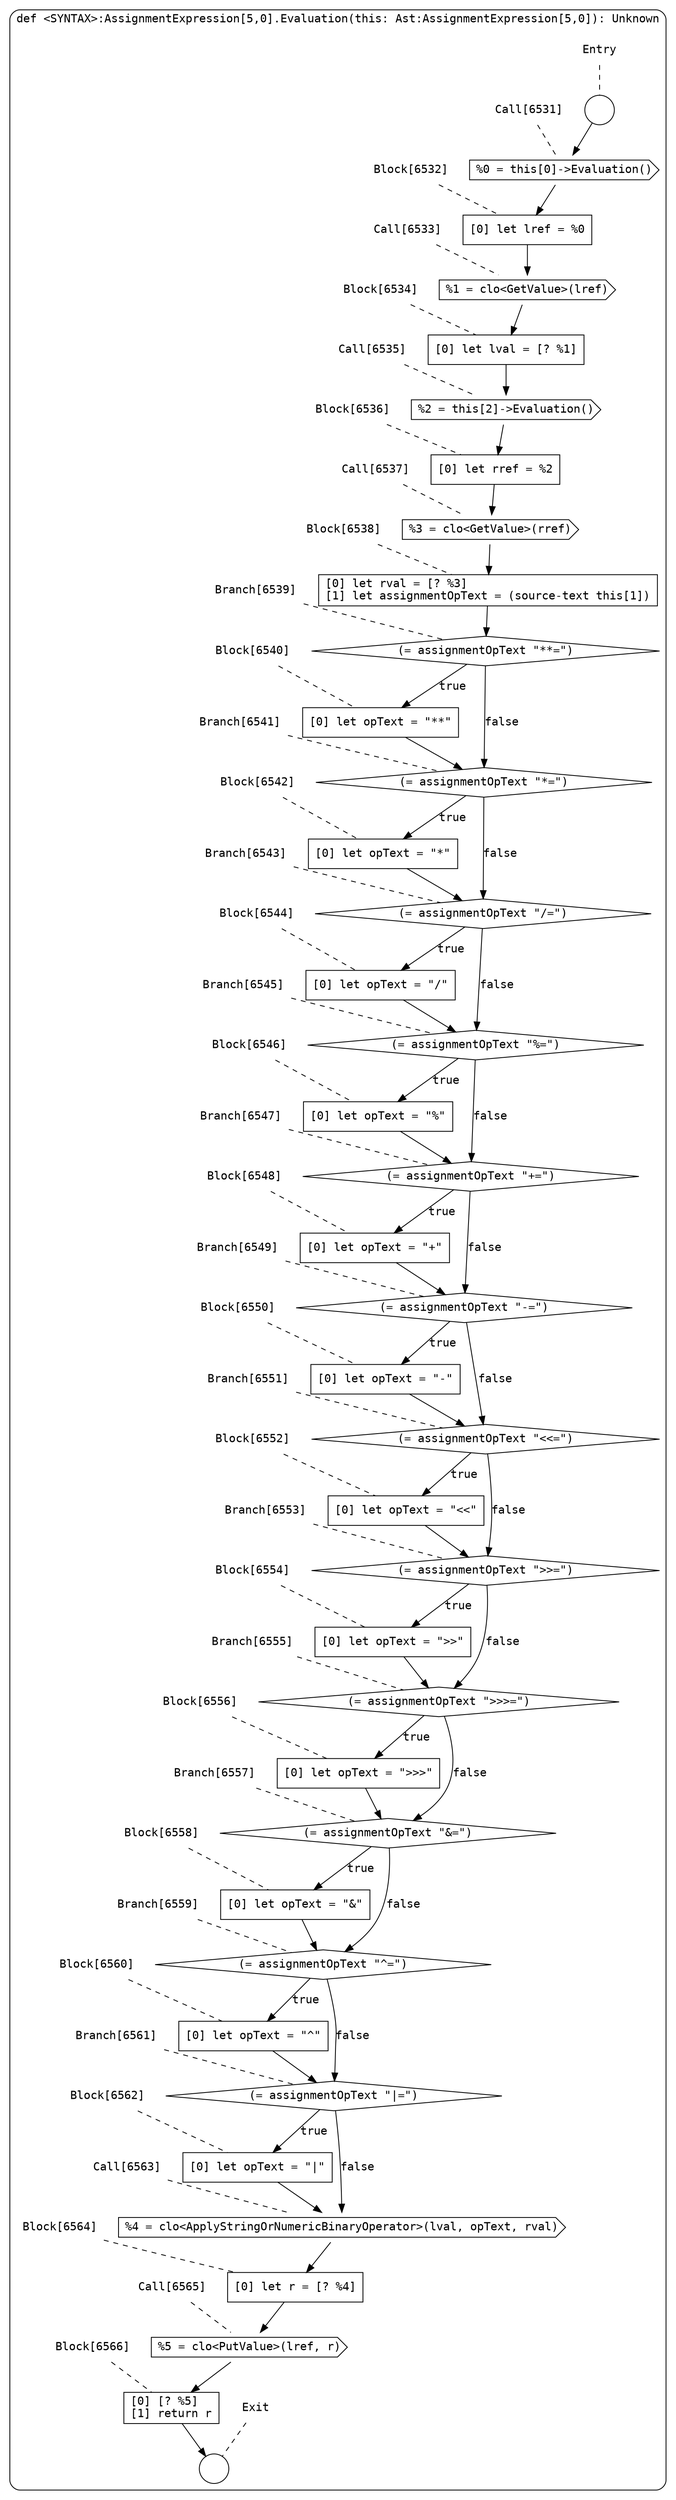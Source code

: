 digraph {
  graph [fontname = "Consolas"]
  node [fontname = "Consolas"]
  edge [fontname = "Consolas"]
  subgraph cluster1339 {
    label = "def <SYNTAX>:AssignmentExpression[5,0].Evaluation(this: Ast:AssignmentExpression[5,0]): Unknown"
    style = rounded
    cluster1339_entry_name [shape=none, label=<<font color="black">Entry</font>>]
    cluster1339_entry_name -> cluster1339_entry [arrowhead=none, color="black", style=dashed]
    cluster1339_entry [shape=circle label=" " color="black" fillcolor="white" style=filled]
    cluster1339_entry -> node6531 [color="black"]
    cluster1339_exit_name [shape=none, label=<<font color="black">Exit</font>>]
    cluster1339_exit_name -> cluster1339_exit [arrowhead=none, color="black", style=dashed]
    cluster1339_exit [shape=circle label=" " color="black" fillcolor="white" style=filled]
    node6531_name [shape=none, label=<<font color="black">Call[6531]</font>>]
    node6531_name -> node6531 [arrowhead=none, color="black", style=dashed]
    node6531 [shape=cds, label=<<font color="black">%0 = this[0]-&gt;Evaluation()</font>> color="black" fillcolor="white", style=filled]
    node6531 -> node6532 [color="black"]
    node6532_name [shape=none, label=<<font color="black">Block[6532]</font>>]
    node6532_name -> node6532 [arrowhead=none, color="black", style=dashed]
    node6532 [shape=box, label=<<font color="black">[0] let lref = %0<BR ALIGN="LEFT"/></font>> color="black" fillcolor="white", style=filled]
    node6532 -> node6533 [color="black"]
    node6533_name [shape=none, label=<<font color="black">Call[6533]</font>>]
    node6533_name -> node6533 [arrowhead=none, color="black", style=dashed]
    node6533 [shape=cds, label=<<font color="black">%1 = clo&lt;GetValue&gt;(lref)</font>> color="black" fillcolor="white", style=filled]
    node6533 -> node6534 [color="black"]
    node6534_name [shape=none, label=<<font color="black">Block[6534]</font>>]
    node6534_name -> node6534 [arrowhead=none, color="black", style=dashed]
    node6534 [shape=box, label=<<font color="black">[0] let lval = [? %1]<BR ALIGN="LEFT"/></font>> color="black" fillcolor="white", style=filled]
    node6534 -> node6535 [color="black"]
    node6535_name [shape=none, label=<<font color="black">Call[6535]</font>>]
    node6535_name -> node6535 [arrowhead=none, color="black", style=dashed]
    node6535 [shape=cds, label=<<font color="black">%2 = this[2]-&gt;Evaluation()</font>> color="black" fillcolor="white", style=filled]
    node6535 -> node6536 [color="black"]
    node6536_name [shape=none, label=<<font color="black">Block[6536]</font>>]
    node6536_name -> node6536 [arrowhead=none, color="black", style=dashed]
    node6536 [shape=box, label=<<font color="black">[0] let rref = %2<BR ALIGN="LEFT"/></font>> color="black" fillcolor="white", style=filled]
    node6536 -> node6537 [color="black"]
    node6537_name [shape=none, label=<<font color="black">Call[6537]</font>>]
    node6537_name -> node6537 [arrowhead=none, color="black", style=dashed]
    node6537 [shape=cds, label=<<font color="black">%3 = clo&lt;GetValue&gt;(rref)</font>> color="black" fillcolor="white", style=filled]
    node6537 -> node6538 [color="black"]
    node6538_name [shape=none, label=<<font color="black">Block[6538]</font>>]
    node6538_name -> node6538 [arrowhead=none, color="black", style=dashed]
    node6538 [shape=box, label=<<font color="black">[0] let rval = [? %3]<BR ALIGN="LEFT"/>[1] let assignmentOpText = (source-text this[1])<BR ALIGN="LEFT"/></font>> color="black" fillcolor="white", style=filled]
    node6538 -> node6539 [color="black"]
    node6539_name [shape=none, label=<<font color="black">Branch[6539]</font>>]
    node6539_name -> node6539 [arrowhead=none, color="black", style=dashed]
    node6539 [shape=diamond, label=<<font color="black">(= assignmentOpText &quot;**=&quot;)</font>> color="black" fillcolor="white", style=filled]
    node6539 -> node6540 [label=<<font color="black">true</font>> color="black"]
    node6539 -> node6541 [label=<<font color="black">false</font>> color="black"]
    node6540_name [shape=none, label=<<font color="black">Block[6540]</font>>]
    node6540_name -> node6540 [arrowhead=none, color="black", style=dashed]
    node6540 [shape=box, label=<<font color="black">[0] let opText = &quot;**&quot;<BR ALIGN="LEFT"/></font>> color="black" fillcolor="white", style=filled]
    node6540 -> node6541 [color="black"]
    node6541_name [shape=none, label=<<font color="black">Branch[6541]</font>>]
    node6541_name -> node6541 [arrowhead=none, color="black", style=dashed]
    node6541 [shape=diamond, label=<<font color="black">(= assignmentOpText &quot;*=&quot;)</font>> color="black" fillcolor="white", style=filled]
    node6541 -> node6542 [label=<<font color="black">true</font>> color="black"]
    node6541 -> node6543 [label=<<font color="black">false</font>> color="black"]
    node6542_name [shape=none, label=<<font color="black">Block[6542]</font>>]
    node6542_name -> node6542 [arrowhead=none, color="black", style=dashed]
    node6542 [shape=box, label=<<font color="black">[0] let opText = &quot;*&quot;<BR ALIGN="LEFT"/></font>> color="black" fillcolor="white", style=filled]
    node6542 -> node6543 [color="black"]
    node6543_name [shape=none, label=<<font color="black">Branch[6543]</font>>]
    node6543_name -> node6543 [arrowhead=none, color="black", style=dashed]
    node6543 [shape=diamond, label=<<font color="black">(= assignmentOpText &quot;/=&quot;)</font>> color="black" fillcolor="white", style=filled]
    node6543 -> node6544 [label=<<font color="black">true</font>> color="black"]
    node6543 -> node6545 [label=<<font color="black">false</font>> color="black"]
    node6544_name [shape=none, label=<<font color="black">Block[6544]</font>>]
    node6544_name -> node6544 [arrowhead=none, color="black", style=dashed]
    node6544 [shape=box, label=<<font color="black">[0] let opText = &quot;/&quot;<BR ALIGN="LEFT"/></font>> color="black" fillcolor="white", style=filled]
    node6544 -> node6545 [color="black"]
    node6545_name [shape=none, label=<<font color="black">Branch[6545]</font>>]
    node6545_name -> node6545 [arrowhead=none, color="black", style=dashed]
    node6545 [shape=diamond, label=<<font color="black">(= assignmentOpText &quot;%=&quot;)</font>> color="black" fillcolor="white", style=filled]
    node6545 -> node6546 [label=<<font color="black">true</font>> color="black"]
    node6545 -> node6547 [label=<<font color="black">false</font>> color="black"]
    node6546_name [shape=none, label=<<font color="black">Block[6546]</font>>]
    node6546_name -> node6546 [arrowhead=none, color="black", style=dashed]
    node6546 [shape=box, label=<<font color="black">[0] let opText = &quot;%&quot;<BR ALIGN="LEFT"/></font>> color="black" fillcolor="white", style=filled]
    node6546 -> node6547 [color="black"]
    node6547_name [shape=none, label=<<font color="black">Branch[6547]</font>>]
    node6547_name -> node6547 [arrowhead=none, color="black", style=dashed]
    node6547 [shape=diamond, label=<<font color="black">(= assignmentOpText &quot;+=&quot;)</font>> color="black" fillcolor="white", style=filled]
    node6547 -> node6548 [label=<<font color="black">true</font>> color="black"]
    node6547 -> node6549 [label=<<font color="black">false</font>> color="black"]
    node6548_name [shape=none, label=<<font color="black">Block[6548]</font>>]
    node6548_name -> node6548 [arrowhead=none, color="black", style=dashed]
    node6548 [shape=box, label=<<font color="black">[0] let opText = &quot;+&quot;<BR ALIGN="LEFT"/></font>> color="black" fillcolor="white", style=filled]
    node6548 -> node6549 [color="black"]
    node6549_name [shape=none, label=<<font color="black">Branch[6549]</font>>]
    node6549_name -> node6549 [arrowhead=none, color="black", style=dashed]
    node6549 [shape=diamond, label=<<font color="black">(= assignmentOpText &quot;-=&quot;)</font>> color="black" fillcolor="white", style=filled]
    node6549 -> node6550 [label=<<font color="black">true</font>> color="black"]
    node6549 -> node6551 [label=<<font color="black">false</font>> color="black"]
    node6550_name [shape=none, label=<<font color="black">Block[6550]</font>>]
    node6550_name -> node6550 [arrowhead=none, color="black", style=dashed]
    node6550 [shape=box, label=<<font color="black">[0] let opText = &quot;-&quot;<BR ALIGN="LEFT"/></font>> color="black" fillcolor="white", style=filled]
    node6550 -> node6551 [color="black"]
    node6551_name [shape=none, label=<<font color="black">Branch[6551]</font>>]
    node6551_name -> node6551 [arrowhead=none, color="black", style=dashed]
    node6551 [shape=diamond, label=<<font color="black">(= assignmentOpText &quot;&lt;&lt;=&quot;)</font>> color="black" fillcolor="white", style=filled]
    node6551 -> node6552 [label=<<font color="black">true</font>> color="black"]
    node6551 -> node6553 [label=<<font color="black">false</font>> color="black"]
    node6552_name [shape=none, label=<<font color="black">Block[6552]</font>>]
    node6552_name -> node6552 [arrowhead=none, color="black", style=dashed]
    node6552 [shape=box, label=<<font color="black">[0] let opText = &quot;&lt;&lt;&quot;<BR ALIGN="LEFT"/></font>> color="black" fillcolor="white", style=filled]
    node6552 -> node6553 [color="black"]
    node6553_name [shape=none, label=<<font color="black">Branch[6553]</font>>]
    node6553_name -> node6553 [arrowhead=none, color="black", style=dashed]
    node6553 [shape=diamond, label=<<font color="black">(= assignmentOpText &quot;&gt;&gt;=&quot;)</font>> color="black" fillcolor="white", style=filled]
    node6553 -> node6554 [label=<<font color="black">true</font>> color="black"]
    node6553 -> node6555 [label=<<font color="black">false</font>> color="black"]
    node6554_name [shape=none, label=<<font color="black">Block[6554]</font>>]
    node6554_name -> node6554 [arrowhead=none, color="black", style=dashed]
    node6554 [shape=box, label=<<font color="black">[0] let opText = &quot;&gt;&gt;&quot;<BR ALIGN="LEFT"/></font>> color="black" fillcolor="white", style=filled]
    node6554 -> node6555 [color="black"]
    node6555_name [shape=none, label=<<font color="black">Branch[6555]</font>>]
    node6555_name -> node6555 [arrowhead=none, color="black", style=dashed]
    node6555 [shape=diamond, label=<<font color="black">(= assignmentOpText &quot;&gt;&gt;&gt;=&quot;)</font>> color="black" fillcolor="white", style=filled]
    node6555 -> node6556 [label=<<font color="black">true</font>> color="black"]
    node6555 -> node6557 [label=<<font color="black">false</font>> color="black"]
    node6556_name [shape=none, label=<<font color="black">Block[6556]</font>>]
    node6556_name -> node6556 [arrowhead=none, color="black", style=dashed]
    node6556 [shape=box, label=<<font color="black">[0] let opText = &quot;&gt;&gt;&gt;&quot;<BR ALIGN="LEFT"/></font>> color="black" fillcolor="white", style=filled]
    node6556 -> node6557 [color="black"]
    node6557_name [shape=none, label=<<font color="black">Branch[6557]</font>>]
    node6557_name -> node6557 [arrowhead=none, color="black", style=dashed]
    node6557 [shape=diamond, label=<<font color="black">(= assignmentOpText &quot;&amp;=&quot;)</font>> color="black" fillcolor="white", style=filled]
    node6557 -> node6558 [label=<<font color="black">true</font>> color="black"]
    node6557 -> node6559 [label=<<font color="black">false</font>> color="black"]
    node6558_name [shape=none, label=<<font color="black">Block[6558]</font>>]
    node6558_name -> node6558 [arrowhead=none, color="black", style=dashed]
    node6558 [shape=box, label=<<font color="black">[0] let opText = &quot;&amp;&quot;<BR ALIGN="LEFT"/></font>> color="black" fillcolor="white", style=filled]
    node6558 -> node6559 [color="black"]
    node6559_name [shape=none, label=<<font color="black">Branch[6559]</font>>]
    node6559_name -> node6559 [arrowhead=none, color="black", style=dashed]
    node6559 [shape=diamond, label=<<font color="black">(= assignmentOpText &quot;^=&quot;)</font>> color="black" fillcolor="white", style=filled]
    node6559 -> node6560 [label=<<font color="black">true</font>> color="black"]
    node6559 -> node6561 [label=<<font color="black">false</font>> color="black"]
    node6560_name [shape=none, label=<<font color="black">Block[6560]</font>>]
    node6560_name -> node6560 [arrowhead=none, color="black", style=dashed]
    node6560 [shape=box, label=<<font color="black">[0] let opText = &quot;^&quot;<BR ALIGN="LEFT"/></font>> color="black" fillcolor="white", style=filled]
    node6560 -> node6561 [color="black"]
    node6561_name [shape=none, label=<<font color="black">Branch[6561]</font>>]
    node6561_name -> node6561 [arrowhead=none, color="black", style=dashed]
    node6561 [shape=diamond, label=<<font color="black">(= assignmentOpText &quot;|=&quot;)</font>> color="black" fillcolor="white", style=filled]
    node6561 -> node6562 [label=<<font color="black">true</font>> color="black"]
    node6561 -> node6563 [label=<<font color="black">false</font>> color="black"]
    node6562_name [shape=none, label=<<font color="black">Block[6562]</font>>]
    node6562_name -> node6562 [arrowhead=none, color="black", style=dashed]
    node6562 [shape=box, label=<<font color="black">[0] let opText = &quot;|&quot;<BR ALIGN="LEFT"/></font>> color="black" fillcolor="white", style=filled]
    node6562 -> node6563 [color="black"]
    node6563_name [shape=none, label=<<font color="black">Call[6563]</font>>]
    node6563_name -> node6563 [arrowhead=none, color="black", style=dashed]
    node6563 [shape=cds, label=<<font color="black">%4 = clo&lt;ApplyStringOrNumericBinaryOperator&gt;(lval, opText, rval)</font>> color="black" fillcolor="white", style=filled]
    node6563 -> node6564 [color="black"]
    node6564_name [shape=none, label=<<font color="black">Block[6564]</font>>]
    node6564_name -> node6564 [arrowhead=none, color="black", style=dashed]
    node6564 [shape=box, label=<<font color="black">[0] let r = [? %4]<BR ALIGN="LEFT"/></font>> color="black" fillcolor="white", style=filled]
    node6564 -> node6565 [color="black"]
    node6565_name [shape=none, label=<<font color="black">Call[6565]</font>>]
    node6565_name -> node6565 [arrowhead=none, color="black", style=dashed]
    node6565 [shape=cds, label=<<font color="black">%5 = clo&lt;PutValue&gt;(lref, r)</font>> color="black" fillcolor="white", style=filled]
    node6565 -> node6566 [color="black"]
    node6566_name [shape=none, label=<<font color="black">Block[6566]</font>>]
    node6566_name -> node6566 [arrowhead=none, color="black", style=dashed]
    node6566 [shape=box, label=<<font color="black">[0] [? %5]<BR ALIGN="LEFT"/>[1] return r<BR ALIGN="LEFT"/></font>> color="black" fillcolor="white", style=filled]
    node6566 -> cluster1339_exit [color="black"]
  }
}
